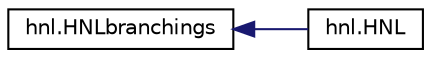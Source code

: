 digraph "Graphical Class Hierarchy"
{
 // LATEX_PDF_SIZE
  edge [fontname="Helvetica",fontsize="10",labelfontname="Helvetica",labelfontsize="10"];
  node [fontname="Helvetica",fontsize="10",shape=record];
  rankdir="LR";
  Node0 [label="hnl.HNLbranchings",height=0.2,width=0.4,color="black", fillcolor="white", style="filled",URL="$classhnl_1_1HNLbranchings.html",tooltip=" "];
  Node0 -> Node1 [dir="back",color="midnightblue",fontsize="10",style="solid",fontname="Helvetica"];
  Node1 [label="hnl.HNL",height=0.2,width=0.4,color="black", fillcolor="white", style="filled",URL="$classhnl_1_1HNL.html",tooltip=" "];
}
